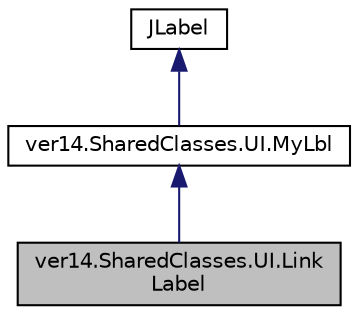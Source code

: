 digraph "ver14.SharedClasses.UI.LinkLabel"
{
 // LATEX_PDF_SIZE
  edge [fontname="Helvetica",fontsize="10",labelfontname="Helvetica",labelfontsize="10"];
  node [fontname="Helvetica",fontsize="10",shape=record];
  Node1 [label="ver14.SharedClasses.UI.Link\lLabel",height=0.2,width=0.4,color="black", fillcolor="grey75", style="filled", fontcolor="black",tooltip=" "];
  Node2 -> Node1 [dir="back",color="midnightblue",fontsize="10",style="solid"];
  Node2 [label="ver14.SharedClasses.UI.MyLbl",height=0.2,width=0.4,color="black", fillcolor="white", style="filled",URL="$classver14_1_1_shared_classes_1_1_u_i_1_1_my_lbl.html",tooltip=" "];
  Node3 -> Node2 [dir="back",color="midnightblue",fontsize="10",style="solid"];
  Node3 [label="JLabel",height=0.2,width=0.4,color="black", fillcolor="white", style="filled",tooltip=" "];
}
